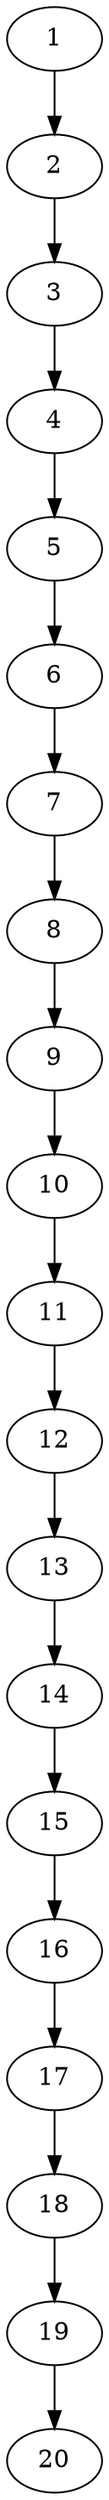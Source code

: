// DAG automatically generated by daggen at Thu Oct  3 13:58:42 2019
// ./daggen --dot -n 20 --ccr 0.5 --fat 0.1 --regular 0.9 --density 0.5 --mindata 5242880 --maxdata 52428800 
digraph G {
  1 [size="75227136", alpha="0.10", expect_size="37613568"] 
  1 -> 2 [size ="37613568"]
  2 [size="81954816", alpha="0.12", expect_size="40977408"] 
  2 -> 3 [size ="40977408"]
  3 [size="34119680", alpha="0.19", expect_size="17059840"] 
  3 -> 4 [size ="17059840"]
  4 [size="27281408", alpha="0.09", expect_size="13640704"] 
  4 -> 5 [size ="13640704"]
  5 [size="19298304", alpha="0.13", expect_size="9649152"] 
  5 -> 6 [size ="9649152"]
  6 [size="104091648", alpha="0.02", expect_size="52045824"] 
  6 -> 7 [size ="52045824"]
  7 [size="95100928", alpha="0.12", expect_size="47550464"] 
  7 -> 8 [size ="47550464"]
  8 [size="72826880", alpha="0.11", expect_size="36413440"] 
  8 -> 9 [size ="36413440"]
  9 [size="31047680", alpha="0.09", expect_size="15523840"] 
  9 -> 10 [size ="15523840"]
  10 [size="53364736", alpha="0.15", expect_size="26682368"] 
  10 -> 11 [size ="26682368"]
  11 [size="76859392", alpha="0.15", expect_size="38429696"] 
  11 -> 12 [size ="38429696"]
  12 [size="31328256", alpha="0.19", expect_size="15664128"] 
  12 -> 13 [size ="15664128"]
  13 [size="87388160", alpha="0.15", expect_size="43694080"] 
  13 -> 14 [size ="43694080"]
  14 [size="81831936", alpha="0.04", expect_size="40915968"] 
  14 -> 15 [size ="40915968"]
  15 [size="29489152", alpha="0.04", expect_size="14744576"] 
  15 -> 16 [size ="14744576"]
  16 [size="90689536", alpha="0.04", expect_size="45344768"] 
  16 -> 17 [size ="45344768"]
  17 [size="101683200", alpha="0.14", expect_size="50841600"] 
  17 -> 18 [size ="50841600"]
  18 [size="63748096", alpha="0.17", expect_size="31874048"] 
  18 -> 19 [size ="31874048"]
  19 [size="19396608", alpha="0.03", expect_size="9698304"] 
  19 -> 20 [size ="9698304"]
  20 [size="61296640", alpha="0.10", expect_size="30648320"] 
}
